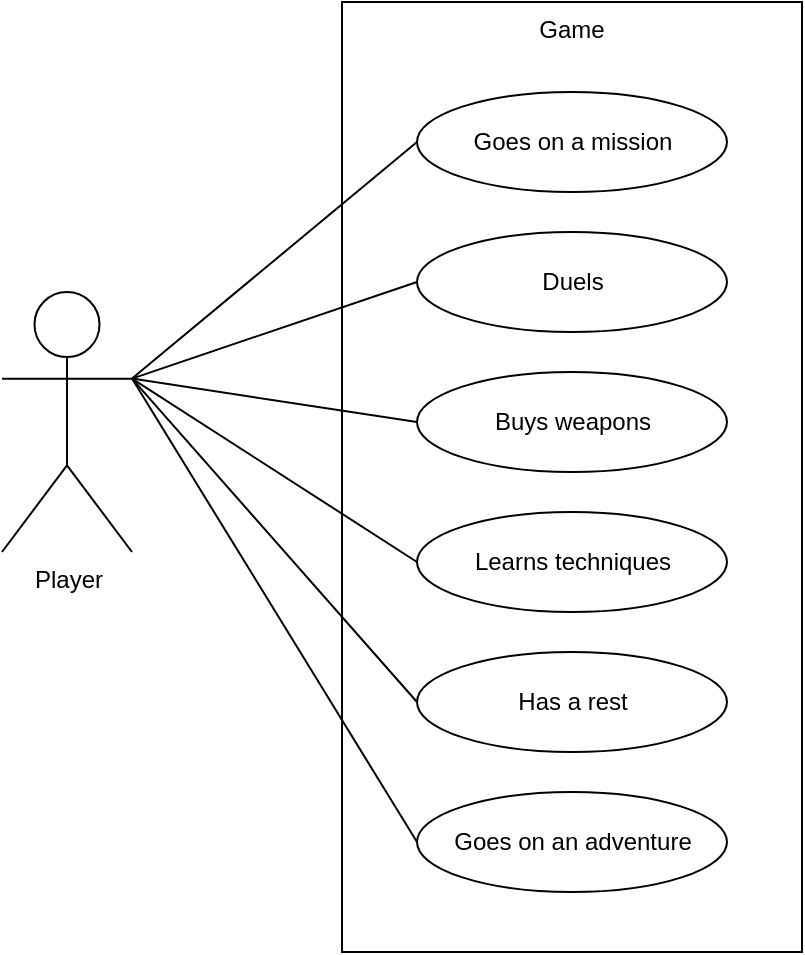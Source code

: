 <mxfile version="13.4.2" type="device"><diagram id="_V9WJ1AGOqENTthG2aVY" name="Page-1"><mxGraphModel dx="1422" dy="798" grid="1" gridSize="10" guides="1" tooltips="1" connect="1" arrows="1" fold="1" page="1" pageScale="1" pageWidth="827" pageHeight="1169" math="0" shadow="0"><root><mxCell id="0"/><mxCell id="1" parent="0"/><mxCell id="OctQW_vUllrVpAO8ci22-1" value="Player" style="shape=umlActor;verticalLabelPosition=bottom;verticalAlign=top;html=1;outlineConnect=0;" vertex="1" parent="1"><mxGeometry x="80" y="270" width="65" height="130" as="geometry"/></mxCell><mxCell id="OctQW_vUllrVpAO8ci22-2" value="Game" style="rounded=0;whiteSpace=wrap;html=1;verticalAlign=top;" vertex="1" parent="1"><mxGeometry x="250" y="125" width="230" height="475" as="geometry"/></mxCell><mxCell id="OctQW_vUllrVpAO8ci22-6" value="" style="group;labelBorderColor=none;labelBackgroundColor=#E1D5E7;shadow=0;glass=0;gradientColor=#d5739d;" vertex="1" connectable="0" parent="1"><mxGeometry x="287.5" y="170" width="155" height="50" as="geometry"/></mxCell><mxCell id="OctQW_vUllrVpAO8ci22-3" value="Goes on a mission" style="ellipse;whiteSpace=wrap;html=1;labelBackgroundColor=none;" vertex="1" parent="OctQW_vUllrVpAO8ci22-6"><mxGeometry width="155" height="50" as="geometry"/></mxCell><mxCell id="OctQW_vUllrVpAO8ci22-4" value="" style="endArrow=none;html=1;entryX=0;entryY=0.5;entryDx=0;entryDy=0;exitX=1;exitY=0.333;exitDx=0;exitDy=0;exitPerimeter=0;" edge="1" parent="OctQW_vUllrVpAO8ci22-6" source="OctQW_vUllrVpAO8ci22-1" target="OctQW_vUllrVpAO8ci22-3"><mxGeometry width="50" height="50" relative="1" as="geometry"><mxPoint x="-137.5" y="180" as="sourcePoint"/><mxPoint y="20" as="targetPoint"/><Array as="points"/></mxGeometry></mxCell><mxCell id="OctQW_vUllrVpAO8ci22-7" value="" style="group;gradientColor=#d5739d;" vertex="1" connectable="0" parent="1"><mxGeometry x="287.5" y="240" width="155" height="50" as="geometry"/></mxCell><mxCell id="OctQW_vUllrVpAO8ci22-8" value="Duels" style="ellipse;whiteSpace=wrap;html=1;" vertex="1" parent="OctQW_vUllrVpAO8ci22-7"><mxGeometry width="155" height="50" as="geometry"/></mxCell><mxCell id="OctQW_vUllrVpAO8ci22-10" value="" style="group;gradientColor=#d5739d;" vertex="1" connectable="0" parent="1"><mxGeometry x="287.5" y="310" width="155" height="50" as="geometry"/></mxCell><mxCell id="OctQW_vUllrVpAO8ci22-11" value="Buys weapons" style="ellipse;whiteSpace=wrap;html=1;" vertex="1" parent="OctQW_vUllrVpAO8ci22-10"><mxGeometry width="155" height="50" as="geometry"/></mxCell><mxCell id="OctQW_vUllrVpAO8ci22-13" value="" style="group;gradientColor=#d5739d;" vertex="1" connectable="0" parent="1"><mxGeometry x="287.5" y="380" width="155" height="50" as="geometry"/></mxCell><mxCell id="OctQW_vUllrVpAO8ci22-14" value="Learns techniques" style="ellipse;whiteSpace=wrap;html=1;" vertex="1" parent="OctQW_vUllrVpAO8ci22-13"><mxGeometry width="155" height="50" as="geometry"/></mxCell><mxCell id="OctQW_vUllrVpAO8ci22-16" value="" style="group;gradientColor=#d5739d;" vertex="1" connectable="0" parent="1"><mxGeometry x="287.5" y="450" width="155" height="50" as="geometry"/></mxCell><mxCell id="OctQW_vUllrVpAO8ci22-17" value="Has a rest" style="ellipse;whiteSpace=wrap;html=1;" vertex="1" parent="OctQW_vUllrVpAO8ci22-16"><mxGeometry width="155" height="50" as="geometry"/></mxCell><mxCell id="OctQW_vUllrVpAO8ci22-18" value="" style="endArrow=none;html=1;entryX=0;entryY=0.5;entryDx=0;entryDy=0;exitX=1;exitY=0.333;exitDx=0;exitDy=0;exitPerimeter=0;" edge="1" parent="1" target="OctQW_vUllrVpAO8ci22-17" source="OctQW_vUllrVpAO8ci22-1"><mxGeometry width="50" height="50" relative="1" as="geometry"><mxPoint x="150" y="400" as="sourcePoint"/><mxPoint x="287.5" y="470" as="targetPoint"/><Array as="points"/></mxGeometry></mxCell><mxCell id="OctQW_vUllrVpAO8ci22-15" value="" style="endArrow=none;html=1;entryX=0;entryY=0.5;entryDx=0;entryDy=0;exitX=1;exitY=0.333;exitDx=0;exitDy=0;exitPerimeter=0;" edge="1" parent="1" target="OctQW_vUllrVpAO8ci22-14" source="OctQW_vUllrVpAO8ci22-1"><mxGeometry width="50" height="50" relative="1" as="geometry"><mxPoint x="150" y="330" as="sourcePoint"/><mxPoint x="287.5" y="400" as="targetPoint"/><Array as="points"/></mxGeometry></mxCell><mxCell id="OctQW_vUllrVpAO8ci22-9" value="" style="endArrow=none;html=1;entryX=0;entryY=0.5;entryDx=0;entryDy=0;exitX=1;exitY=0.333;exitDx=0;exitDy=0;exitPerimeter=0;" edge="1" parent="1" target="OctQW_vUllrVpAO8ci22-8" source="OctQW_vUllrVpAO8ci22-1"><mxGeometry width="50" height="50" relative="1" as="geometry"><mxPoint x="150" y="310" as="sourcePoint"/><mxPoint x="287.5" y="260" as="targetPoint"/><Array as="points"/></mxGeometry></mxCell><mxCell id="OctQW_vUllrVpAO8ci22-12" value="" style="endArrow=none;html=1;entryX=0;entryY=0.5;entryDx=0;entryDy=0;exitX=1;exitY=0.333;exitDx=0;exitDy=0;exitPerimeter=0;" edge="1" parent="1" target="OctQW_vUllrVpAO8ci22-11" source="OctQW_vUllrVpAO8ci22-1"><mxGeometry width="50" height="50" relative="1" as="geometry"><mxPoint x="150" y="320" as="sourcePoint"/><mxPoint x="287.5" y="330" as="targetPoint"/><Array as="points"/></mxGeometry></mxCell><mxCell id="OctQW_vUllrVpAO8ci22-19" value="" style="group;gradientColor=#d5739d;" vertex="1" connectable="0" parent="1"><mxGeometry x="287.5" y="520" width="155" height="50" as="geometry"/></mxCell><mxCell id="OctQW_vUllrVpAO8ci22-20" value="Goes on an adventure" style="ellipse;whiteSpace=wrap;html=1;" vertex="1" parent="OctQW_vUllrVpAO8ci22-19"><mxGeometry width="155" height="50" as="geometry"/></mxCell><mxCell id="OctQW_vUllrVpAO8ci22-21" value="" style="endArrow=none;html=1;entryX=0;entryY=0.5;entryDx=0;entryDy=0;exitX=1;exitY=0.333;exitDx=0;exitDy=0;exitPerimeter=0;" edge="1" parent="1" source="OctQW_vUllrVpAO8ci22-1" target="OctQW_vUllrVpAO8ci22-20"><mxGeometry width="50" height="50" relative="1" as="geometry"><mxPoint x="150" y="400" as="sourcePoint"/><mxPoint x="287.5" y="470" as="targetPoint"/><Array as="points"/></mxGeometry></mxCell></root></mxGraphModel></diagram></mxfile>